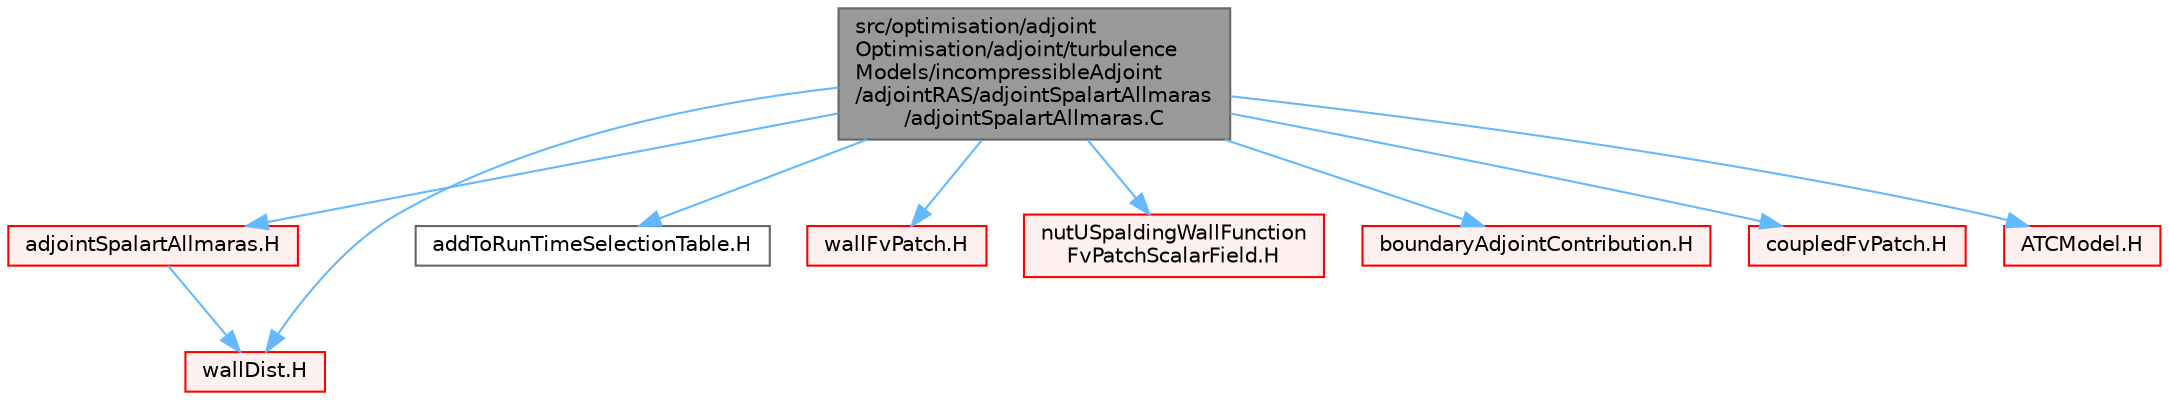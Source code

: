 digraph "src/optimisation/adjointOptimisation/adjoint/turbulenceModels/incompressibleAdjoint/adjointRAS/adjointSpalartAllmaras/adjointSpalartAllmaras.C"
{
 // LATEX_PDF_SIZE
  bgcolor="transparent";
  edge [fontname=Helvetica,fontsize=10,labelfontname=Helvetica,labelfontsize=10];
  node [fontname=Helvetica,fontsize=10,shape=box,height=0.2,width=0.4];
  Node1 [id="Node000001",label="src/optimisation/adjoint\lOptimisation/adjoint/turbulence\lModels/incompressibleAdjoint\l/adjointRAS/adjointSpalartAllmaras\l/adjointSpalartAllmaras.C",height=0.2,width=0.4,color="gray40", fillcolor="grey60", style="filled", fontcolor="black",tooltip=" "];
  Node1 -> Node2 [id="edge1_Node000001_Node000002",color="steelblue1",style="solid",tooltip=" "];
  Node2 [id="Node000002",label="adjointSpalartAllmaras.H",height=0.2,width=0.4,color="red", fillcolor="#FFF0F0", style="filled",URL="$adjointSpalartAllmaras_8H.html",tooltip=" "];
  Node2 -> Node493 [id="edge2_Node000002_Node000493",color="steelblue1",style="solid",tooltip=" "];
  Node493 [id="Node000493",label="wallDist.H",height=0.2,width=0.4,color="red", fillcolor="#FFF0F0", style="filled",URL="$wallDist_8H.html",tooltip=" "];
  Node1 -> Node503 [id="edge3_Node000001_Node000503",color="steelblue1",style="solid",tooltip=" "];
  Node503 [id="Node000503",label="addToRunTimeSelectionTable.H",height=0.2,width=0.4,color="grey40", fillcolor="white", style="filled",URL="$addToRunTimeSelectionTable_8H.html",tooltip="Macros for easy insertion into run-time selection tables."];
  Node1 -> Node493 [id="edge4_Node000001_Node000493",color="steelblue1",style="solid",tooltip=" "];
  Node1 -> Node504 [id="edge5_Node000001_Node000504",color="steelblue1",style="solid",tooltip=" "];
  Node504 [id="Node000504",label="wallFvPatch.H",height=0.2,width=0.4,color="red", fillcolor="#FFF0F0", style="filled",URL="$wallFvPatch_8H.html",tooltip=" "];
  Node1 -> Node506 [id="edge6_Node000001_Node000506",color="steelblue1",style="solid",tooltip=" "];
  Node506 [id="Node000506",label="nutUSpaldingWallFunction\lFvPatchScalarField.H",height=0.2,width=0.4,color="red", fillcolor="#FFF0F0", style="filled",URL="$nutUSpaldingWallFunctionFvPatchScalarField_8H.html",tooltip=" "];
  Node1 -> Node509 [id="edge7_Node000001_Node000509",color="steelblue1",style="solid",tooltip=" "];
  Node509 [id="Node000509",label="boundaryAdjointContribution.H",height=0.2,width=0.4,color="red", fillcolor="#FFF0F0", style="filled",URL="$boundaryAdjointContribution_8H.html",tooltip=" "];
  Node1 -> Node511 [id="edge8_Node000001_Node000511",color="steelblue1",style="solid",tooltip=" "];
  Node511 [id="Node000511",label="coupledFvPatch.H",height=0.2,width=0.4,color="red", fillcolor="#FFF0F0", style="filled",URL="$coupledFvPatch_8H.html",tooltip=" "];
  Node1 -> Node517 [id="edge9_Node000001_Node000517",color="steelblue1",style="solid",tooltip=" "];
  Node517 [id="Node000517",label="ATCModel.H",height=0.2,width=0.4,color="red", fillcolor="#FFF0F0", style="filled",URL="$ATCModel_8H.html",tooltip=" "];
}
